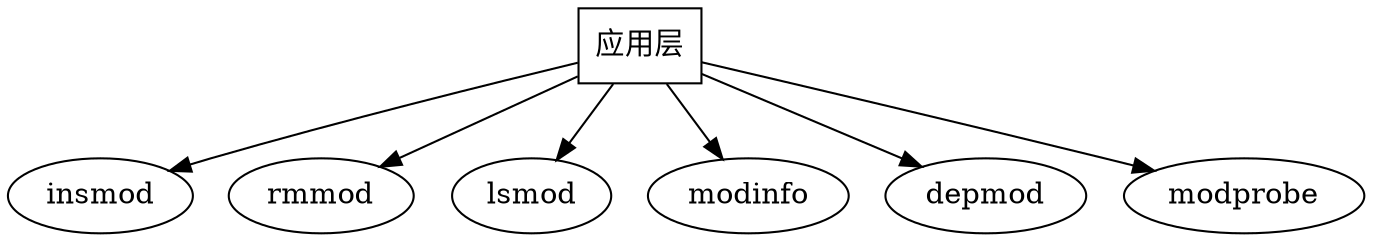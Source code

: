 digraph G {

	应用层 [shape=box];

	应用层 -> insmod;
	应用层 -> rmmod;
	应用层 -> lsmod;
	应用层 -> modinfo;
	应用层 -> depmod;
	应用层 -> modprobe;

}


